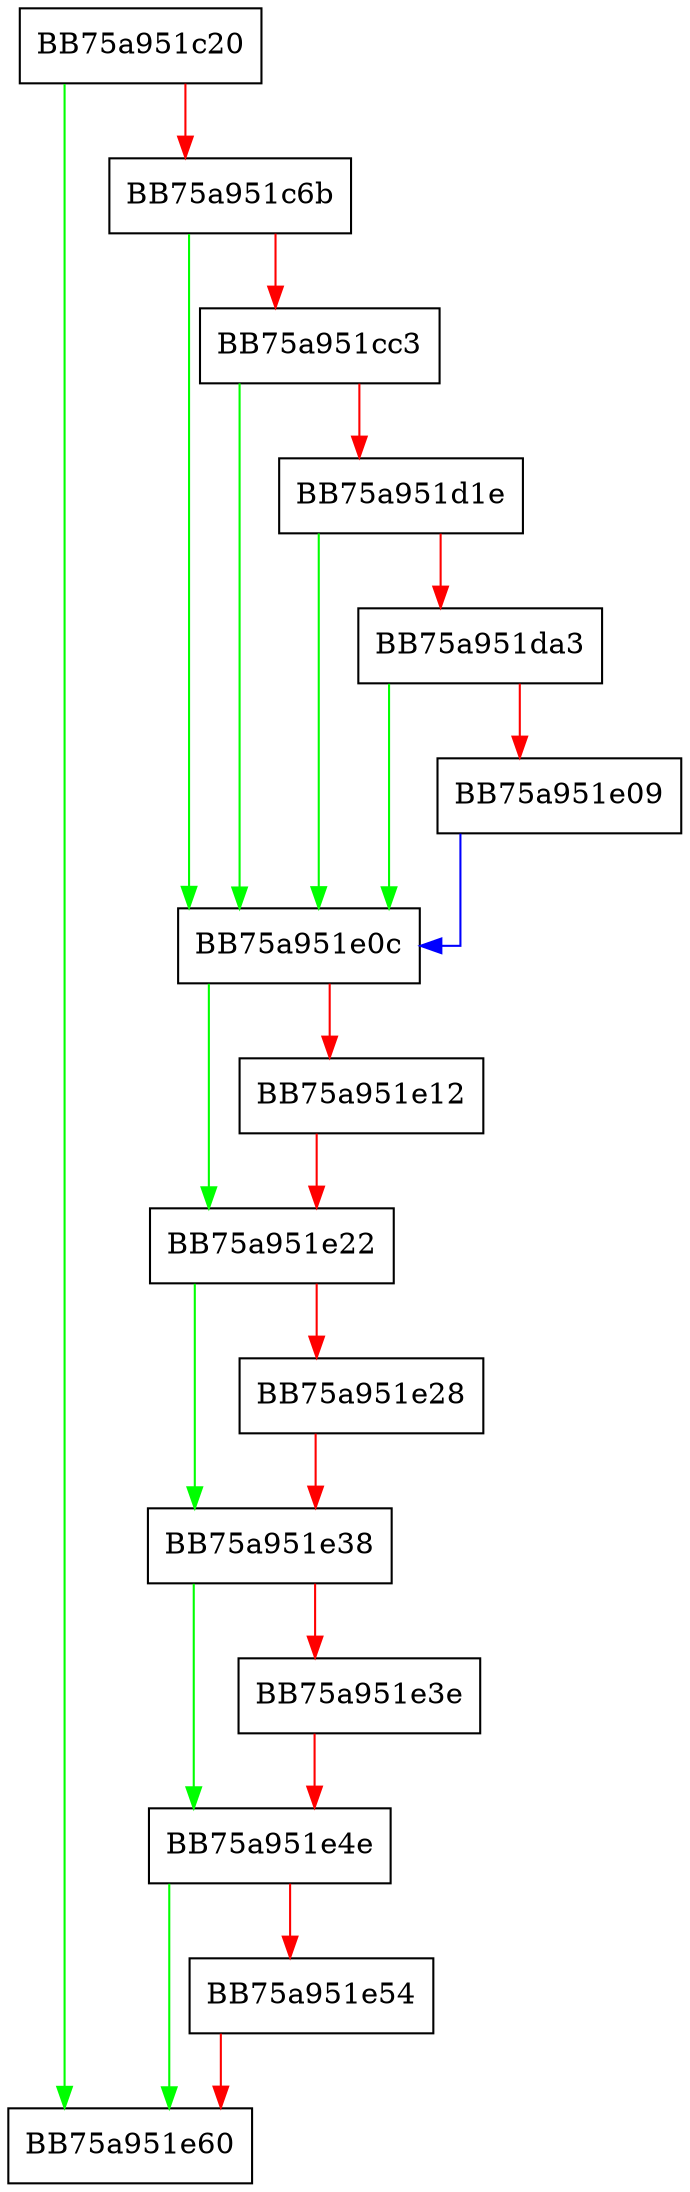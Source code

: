 digraph set_database_metadata {
  node [shape="box"];
  graph [splines=ortho];
  BB75a951c20 -> BB75a951e60 [color="green"];
  BB75a951c20 -> BB75a951c6b [color="red"];
  BB75a951c6b -> BB75a951e0c [color="green"];
  BB75a951c6b -> BB75a951cc3 [color="red"];
  BB75a951cc3 -> BB75a951e0c [color="green"];
  BB75a951cc3 -> BB75a951d1e [color="red"];
  BB75a951d1e -> BB75a951e0c [color="green"];
  BB75a951d1e -> BB75a951da3 [color="red"];
  BB75a951da3 -> BB75a951e0c [color="green"];
  BB75a951da3 -> BB75a951e09 [color="red"];
  BB75a951e09 -> BB75a951e0c [color="blue"];
  BB75a951e0c -> BB75a951e22 [color="green"];
  BB75a951e0c -> BB75a951e12 [color="red"];
  BB75a951e12 -> BB75a951e22 [color="red"];
  BB75a951e22 -> BB75a951e38 [color="green"];
  BB75a951e22 -> BB75a951e28 [color="red"];
  BB75a951e28 -> BB75a951e38 [color="red"];
  BB75a951e38 -> BB75a951e4e [color="green"];
  BB75a951e38 -> BB75a951e3e [color="red"];
  BB75a951e3e -> BB75a951e4e [color="red"];
  BB75a951e4e -> BB75a951e60 [color="green"];
  BB75a951e4e -> BB75a951e54 [color="red"];
  BB75a951e54 -> BB75a951e60 [color="red"];
}